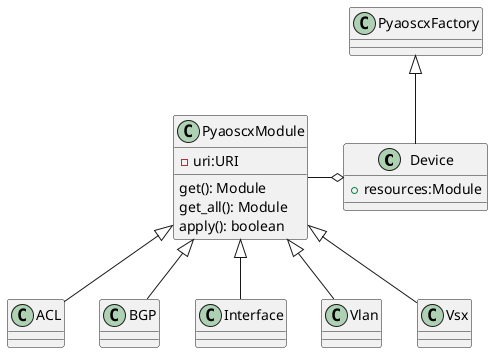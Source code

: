 @startuml

class Device {
    +resources:Module
}

class PyaoscxModule {
    -uri:URI
    get(): Module
    get_all(): Module
    apply(): boolean
}

PyaoscxFactory <|-- Device
Device o-left- PyaoscxModule

PyaoscxModule <|-down- ACL
PyaoscxModule <|-down- BGP
PyaoscxModule <|-down- Interface
PyaoscxModule <|-down- Vlan
PyaoscxModule <|-down- Vsx


@enduml